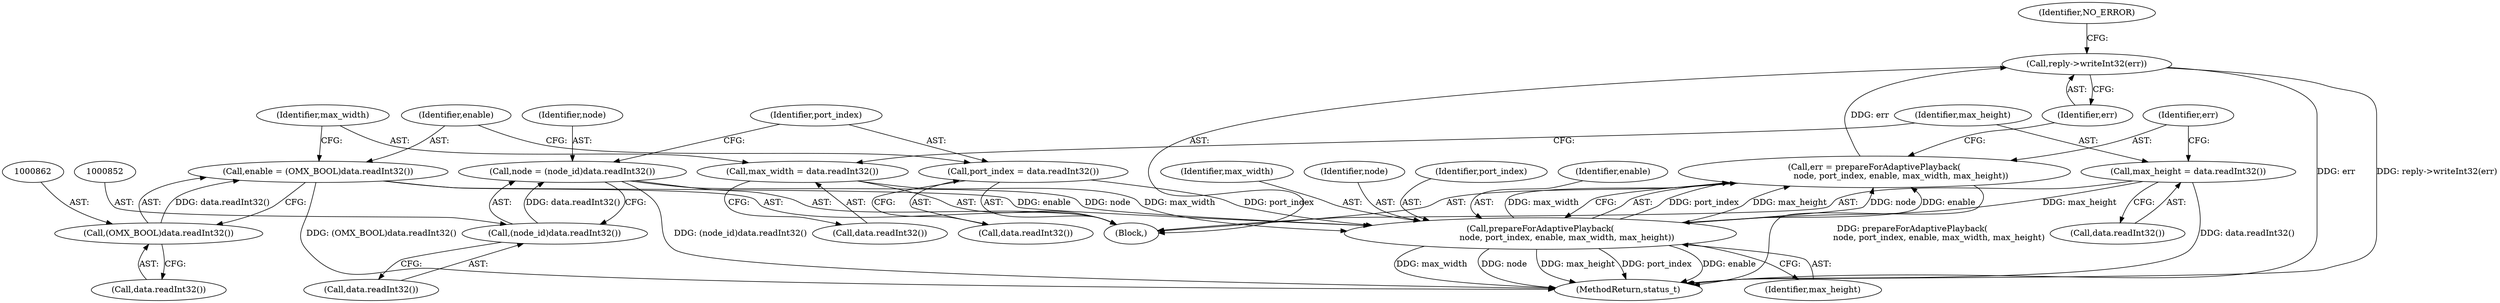 digraph "0_Android_8d87321b704cb3f88e8cae668937d001fd63d5e3@API" {
"1000881" [label="(Call,reply->writeInt32(err))"];
"1000873" [label="(Call,err = prepareForAdaptivePlayback(\n                    node, port_index, enable, max_width, max_height))"];
"1000875" [label="(Call,prepareForAdaptivePlayback(\n                    node, port_index, enable, max_width, max_height))"];
"1000849" [label="(Call,node = (node_id)data.readInt32())"];
"1000851" [label="(Call,(node_id)data.readInt32())"];
"1000855" [label="(Call,port_index = data.readInt32())"];
"1000859" [label="(Call,enable = (OMX_BOOL)data.readInt32())"];
"1000861" [label="(Call,(OMX_BOOL)data.readInt32())"];
"1000865" [label="(Call,max_width = data.readInt32())"];
"1000869" [label="(Call,max_height = data.readInt32())"];
"1000857" [label="(Call,data.readInt32())"];
"1000859" [label="(Call,enable = (OMX_BOOL)data.readInt32())"];
"1001207" [label="(MethodReturn,status_t)"];
"1000879" [label="(Identifier,max_width)"];
"1000867" [label="(Call,data.readInt32())"];
"1000849" [label="(Call,node = (node_id)data.readInt32())"];
"1000880" [label="(Identifier,max_height)"];
"1000850" [label="(Identifier,node)"];
"1000870" [label="(Identifier,max_height)"];
"1000882" [label="(Identifier,err)"];
"1000874" [label="(Identifier,err)"];
"1000873" [label="(Call,err = prepareForAdaptivePlayback(\n                    node, port_index, enable, max_width, max_height))"];
"1000871" [label="(Call,data.readInt32())"];
"1000860" [label="(Identifier,enable)"];
"1000866" [label="(Identifier,max_width)"];
"1000843" [label="(Block,)"];
"1000865" [label="(Call,max_width = data.readInt32())"];
"1000851" [label="(Call,(node_id)data.readInt32())"];
"1000863" [label="(Call,data.readInt32())"];
"1000876" [label="(Identifier,node)"];
"1000877" [label="(Identifier,port_index)"];
"1000856" [label="(Identifier,port_index)"];
"1000853" [label="(Call,data.readInt32())"];
"1000881" [label="(Call,reply->writeInt32(err))"];
"1000855" [label="(Call,port_index = data.readInt32())"];
"1000861" [label="(Call,(OMX_BOOL)data.readInt32())"];
"1000875" [label="(Call,prepareForAdaptivePlayback(\n                    node, port_index, enable, max_width, max_height))"];
"1000878" [label="(Identifier,enable)"];
"1000869" [label="(Call,max_height = data.readInt32())"];
"1000884" [label="(Identifier,NO_ERROR)"];
"1000881" -> "1000843"  [label="AST: "];
"1000881" -> "1000882"  [label="CFG: "];
"1000882" -> "1000881"  [label="AST: "];
"1000884" -> "1000881"  [label="CFG: "];
"1000881" -> "1001207"  [label="DDG: reply->writeInt32(err)"];
"1000881" -> "1001207"  [label="DDG: err"];
"1000873" -> "1000881"  [label="DDG: err"];
"1000873" -> "1000843"  [label="AST: "];
"1000873" -> "1000875"  [label="CFG: "];
"1000874" -> "1000873"  [label="AST: "];
"1000875" -> "1000873"  [label="AST: "];
"1000882" -> "1000873"  [label="CFG: "];
"1000873" -> "1001207"  [label="DDG: prepareForAdaptivePlayback(\n                    node, port_index, enable, max_width, max_height)"];
"1000875" -> "1000873"  [label="DDG: port_index"];
"1000875" -> "1000873"  [label="DDG: max_height"];
"1000875" -> "1000873"  [label="DDG: node"];
"1000875" -> "1000873"  [label="DDG: enable"];
"1000875" -> "1000873"  [label="DDG: max_width"];
"1000875" -> "1000880"  [label="CFG: "];
"1000876" -> "1000875"  [label="AST: "];
"1000877" -> "1000875"  [label="AST: "];
"1000878" -> "1000875"  [label="AST: "];
"1000879" -> "1000875"  [label="AST: "];
"1000880" -> "1000875"  [label="AST: "];
"1000875" -> "1001207"  [label="DDG: enable"];
"1000875" -> "1001207"  [label="DDG: max_width"];
"1000875" -> "1001207"  [label="DDG: node"];
"1000875" -> "1001207"  [label="DDG: max_height"];
"1000875" -> "1001207"  [label="DDG: port_index"];
"1000849" -> "1000875"  [label="DDG: node"];
"1000855" -> "1000875"  [label="DDG: port_index"];
"1000859" -> "1000875"  [label="DDG: enable"];
"1000865" -> "1000875"  [label="DDG: max_width"];
"1000869" -> "1000875"  [label="DDG: max_height"];
"1000849" -> "1000843"  [label="AST: "];
"1000849" -> "1000851"  [label="CFG: "];
"1000850" -> "1000849"  [label="AST: "];
"1000851" -> "1000849"  [label="AST: "];
"1000856" -> "1000849"  [label="CFG: "];
"1000849" -> "1001207"  [label="DDG: (node_id)data.readInt32()"];
"1000851" -> "1000849"  [label="DDG: data.readInt32()"];
"1000851" -> "1000853"  [label="CFG: "];
"1000852" -> "1000851"  [label="AST: "];
"1000853" -> "1000851"  [label="AST: "];
"1000855" -> "1000843"  [label="AST: "];
"1000855" -> "1000857"  [label="CFG: "];
"1000856" -> "1000855"  [label="AST: "];
"1000857" -> "1000855"  [label="AST: "];
"1000860" -> "1000855"  [label="CFG: "];
"1000859" -> "1000843"  [label="AST: "];
"1000859" -> "1000861"  [label="CFG: "];
"1000860" -> "1000859"  [label="AST: "];
"1000861" -> "1000859"  [label="AST: "];
"1000866" -> "1000859"  [label="CFG: "];
"1000859" -> "1001207"  [label="DDG: (OMX_BOOL)data.readInt32()"];
"1000861" -> "1000859"  [label="DDG: data.readInt32()"];
"1000861" -> "1000863"  [label="CFG: "];
"1000862" -> "1000861"  [label="AST: "];
"1000863" -> "1000861"  [label="AST: "];
"1000865" -> "1000843"  [label="AST: "];
"1000865" -> "1000867"  [label="CFG: "];
"1000866" -> "1000865"  [label="AST: "];
"1000867" -> "1000865"  [label="AST: "];
"1000870" -> "1000865"  [label="CFG: "];
"1000869" -> "1000843"  [label="AST: "];
"1000869" -> "1000871"  [label="CFG: "];
"1000870" -> "1000869"  [label="AST: "];
"1000871" -> "1000869"  [label="AST: "];
"1000874" -> "1000869"  [label="CFG: "];
"1000869" -> "1001207"  [label="DDG: data.readInt32()"];
}
